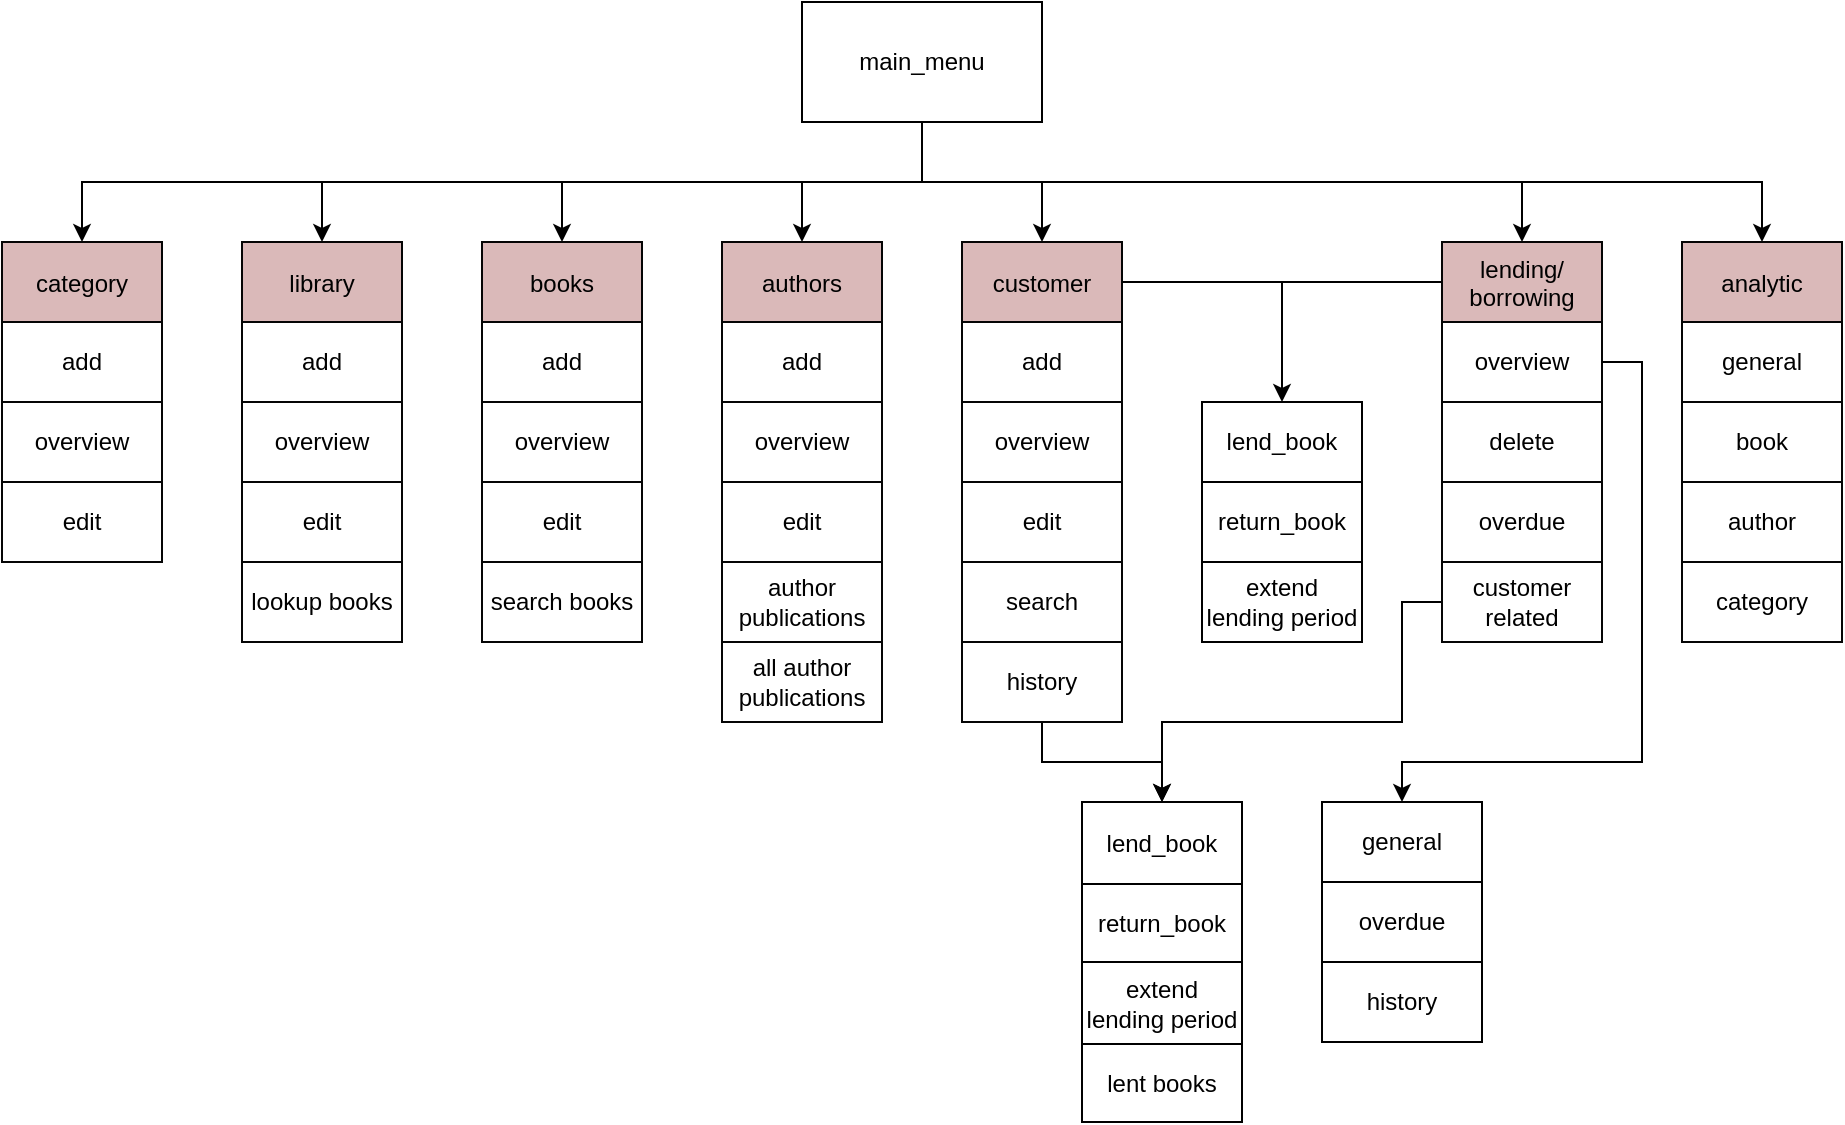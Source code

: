 <mxfile version="27.0.9">
  <diagram name="Page-1" id="Ns37XlRhVMbLqKs8S0qu">
    <mxGraphModel dx="1042" dy="634" grid="1" gridSize="10" guides="1" tooltips="1" connect="1" arrows="1" fold="1" page="1" pageScale="1" pageWidth="920" pageHeight="680" math="0" shadow="0">
      <root>
        <mxCell id="0" />
        <mxCell id="1" parent="0" />
        <mxCell id="gIh6hQ25Vhxz-T2cYTCS-1" value="" style="rounded=0;whiteSpace=wrap;html=1;strokeColor=none;fillColor=none;movable=1;resizable=1;rotatable=1;deletable=1;editable=1;locked=0;connectable=1;" vertex="1" parent="1">
          <mxGeometry x="720" y="280" width="80" height="40" as="geometry" />
        </mxCell>
        <mxCell id="gIh6hQ25Vhxz-T2cYTCS-2" style="edgeStyle=orthogonalEdgeStyle;rounded=0;orthogonalLoop=1;jettySize=auto;html=1;exitX=0.5;exitY=1;exitDx=0;exitDy=0;entryX=0.5;entryY=0;entryDx=0;entryDy=0;" edge="1" parent="1" source="gIh6hQ25Vhxz-T2cYTCS-9" target="gIh6hQ25Vhxz-T2cYTCS-10">
          <mxGeometry relative="1" as="geometry" />
        </mxCell>
        <mxCell id="gIh6hQ25Vhxz-T2cYTCS-3" style="edgeStyle=orthogonalEdgeStyle;rounded=0;orthogonalLoop=1;jettySize=auto;html=1;exitX=0.5;exitY=1;exitDx=0;exitDy=0;entryX=0.5;entryY=0;entryDx=0;entryDy=0;" edge="1" parent="1" source="gIh6hQ25Vhxz-T2cYTCS-9" target="gIh6hQ25Vhxz-T2cYTCS-37">
          <mxGeometry relative="1" as="geometry" />
        </mxCell>
        <mxCell id="gIh6hQ25Vhxz-T2cYTCS-4" style="edgeStyle=orthogonalEdgeStyle;rounded=0;orthogonalLoop=1;jettySize=auto;html=1;exitX=0.5;exitY=1;exitDx=0;exitDy=0;entryX=0.5;entryY=0;entryDx=0;entryDy=0;" edge="1" parent="1" source="gIh6hQ25Vhxz-T2cYTCS-9" target="gIh6hQ25Vhxz-T2cYTCS-17">
          <mxGeometry relative="1" as="geometry" />
        </mxCell>
        <mxCell id="gIh6hQ25Vhxz-T2cYTCS-5" style="edgeStyle=orthogonalEdgeStyle;rounded=0;orthogonalLoop=1;jettySize=auto;html=1;exitX=0.5;exitY=1;exitDx=0;exitDy=0;entryX=0.5;entryY=0;entryDx=0;entryDy=0;" edge="1" parent="1" source="gIh6hQ25Vhxz-T2cYTCS-9" target="gIh6hQ25Vhxz-T2cYTCS-26">
          <mxGeometry relative="1" as="geometry" />
        </mxCell>
        <mxCell id="gIh6hQ25Vhxz-T2cYTCS-6" style="edgeStyle=orthogonalEdgeStyle;rounded=0;orthogonalLoop=1;jettySize=auto;html=1;exitX=0.5;exitY=1;exitDx=0;exitDy=0;entryX=0.5;entryY=0;entryDx=0;entryDy=0;" edge="1" parent="1" source="gIh6hQ25Vhxz-T2cYTCS-9" target="gIh6hQ25Vhxz-T2cYTCS-47">
          <mxGeometry relative="1" as="geometry">
            <Array as="points">
              <mxPoint x="460" y="90" />
              <mxPoint x="520" y="90" />
            </Array>
          </mxGeometry>
        </mxCell>
        <mxCell id="gIh6hQ25Vhxz-T2cYTCS-7" style="edgeStyle=orthogonalEdgeStyle;rounded=0;orthogonalLoop=1;jettySize=auto;html=1;exitX=0.5;exitY=1;exitDx=0;exitDy=0;entryX=0.5;entryY=0;entryDx=0;entryDy=0;" edge="1" parent="1" source="gIh6hQ25Vhxz-T2cYTCS-9" target="gIh6hQ25Vhxz-T2cYTCS-59">
          <mxGeometry relative="1" as="geometry" />
        </mxCell>
        <mxCell id="gIh6hQ25Vhxz-T2cYTCS-8" style="edgeStyle=orthogonalEdgeStyle;rounded=0;orthogonalLoop=1;jettySize=auto;html=1;exitX=0.5;exitY=1;exitDx=0;exitDy=0;entryX=0.5;entryY=0;entryDx=0;entryDy=0;" edge="1" parent="1" source="gIh6hQ25Vhxz-T2cYTCS-9" target="gIh6hQ25Vhxz-T2cYTCS-68">
          <mxGeometry relative="1" as="geometry" />
        </mxCell>
        <mxCell id="gIh6hQ25Vhxz-T2cYTCS-9" value="main_menu" style="rounded=0;whiteSpace=wrap;html=1;" vertex="1" parent="1">
          <mxGeometry x="400" width="120" height="60" as="geometry" />
        </mxCell>
        <mxCell id="gIh6hQ25Vhxz-T2cYTCS-10" value="category" style="shape=table;startSize=40;container=1;collapsible=0;childLayout=tableLayout;fontSize=12;fillColor=light-dark(#dab9b9, #ededed);strokeColor=light-dark(#050505, #d7817e);swimlaneFillColor=none;" vertex="1" parent="1">
          <mxGeometry y="120" width="80" height="160" as="geometry" />
        </mxCell>
        <mxCell id="gIh6hQ25Vhxz-T2cYTCS-11" value="" style="shape=tableRow;horizontal=0;startSize=0;swimlaneHead=0;swimlaneBody=0;strokeColor=inherit;top=0;left=0;bottom=0;right=0;collapsible=0;dropTarget=0;fillColor=none;points=[[0,0.5],[1,0.5]];portConstraint=eastwest;fontSize=12;" vertex="1" parent="gIh6hQ25Vhxz-T2cYTCS-10">
          <mxGeometry y="40" width="80" height="40" as="geometry" />
        </mxCell>
        <mxCell id="gIh6hQ25Vhxz-T2cYTCS-12" value="add" style="shape=partialRectangle;html=1;whiteSpace=wrap;connectable=0;strokeColor=inherit;overflow=hidden;fillColor=none;top=0;left=0;bottom=0;right=0;pointerEvents=1;fontSize=12;" vertex="1" parent="gIh6hQ25Vhxz-T2cYTCS-11">
          <mxGeometry width="80" height="40" as="geometry">
            <mxRectangle width="80" height="40" as="alternateBounds" />
          </mxGeometry>
        </mxCell>
        <mxCell id="gIh6hQ25Vhxz-T2cYTCS-13" value="" style="shape=tableRow;horizontal=0;startSize=0;swimlaneHead=0;swimlaneBody=0;strokeColor=inherit;top=0;left=0;bottom=0;right=0;collapsible=0;dropTarget=0;fillColor=none;points=[[0,0.5],[1,0.5]];portConstraint=eastwest;fontSize=12;" vertex="1" parent="gIh6hQ25Vhxz-T2cYTCS-10">
          <mxGeometry y="80" width="80" height="40" as="geometry" />
        </mxCell>
        <mxCell id="gIh6hQ25Vhxz-T2cYTCS-14" value="overview" style="shape=partialRectangle;html=1;whiteSpace=wrap;connectable=0;strokeColor=inherit;overflow=hidden;fillColor=none;top=0;left=0;bottom=0;right=0;pointerEvents=1;fontSize=12;" vertex="1" parent="gIh6hQ25Vhxz-T2cYTCS-13">
          <mxGeometry width="80" height="40" as="geometry">
            <mxRectangle width="80" height="40" as="alternateBounds" />
          </mxGeometry>
        </mxCell>
        <mxCell id="gIh6hQ25Vhxz-T2cYTCS-15" value="" style="shape=tableRow;horizontal=0;startSize=0;swimlaneHead=0;swimlaneBody=0;strokeColor=inherit;top=0;left=0;bottom=0;right=0;collapsible=0;dropTarget=0;fillColor=none;points=[[0,0.5],[1,0.5]];portConstraint=eastwest;fontSize=12;" vertex="1" parent="gIh6hQ25Vhxz-T2cYTCS-10">
          <mxGeometry y="120" width="80" height="40" as="geometry" />
        </mxCell>
        <mxCell id="gIh6hQ25Vhxz-T2cYTCS-16" value="edit" style="shape=partialRectangle;html=1;whiteSpace=wrap;connectable=0;strokeColor=inherit;overflow=hidden;fillColor=none;top=0;left=0;bottom=0;right=0;pointerEvents=1;fontSize=12;" vertex="1" parent="gIh6hQ25Vhxz-T2cYTCS-15">
          <mxGeometry width="80" height="40" as="geometry">
            <mxRectangle width="80" height="40" as="alternateBounds" />
          </mxGeometry>
        </mxCell>
        <mxCell id="gIh6hQ25Vhxz-T2cYTCS-17" value="books" style="shape=table;startSize=40;container=1;collapsible=0;childLayout=tableLayout;fontSize=12;fillColor=light-dark(#dab9b9, #ededed);strokeColor=light-dark(#050505, #d7817e);swimlaneFillColor=none;" vertex="1" parent="1">
          <mxGeometry x="240" y="120" width="80" height="200" as="geometry" />
        </mxCell>
        <mxCell id="gIh6hQ25Vhxz-T2cYTCS-18" value="" style="shape=tableRow;horizontal=0;startSize=0;swimlaneHead=0;swimlaneBody=0;strokeColor=inherit;top=0;left=0;bottom=0;right=0;collapsible=0;dropTarget=0;fillColor=none;points=[[0,0.5],[1,0.5]];portConstraint=eastwest;fontSize=12;" vertex="1" parent="gIh6hQ25Vhxz-T2cYTCS-17">
          <mxGeometry y="40" width="80" height="40" as="geometry" />
        </mxCell>
        <mxCell id="gIh6hQ25Vhxz-T2cYTCS-19" value="add" style="shape=partialRectangle;html=1;whiteSpace=wrap;connectable=0;strokeColor=inherit;overflow=hidden;fillColor=none;top=0;left=0;bottom=0;right=0;pointerEvents=1;fontSize=12;" vertex="1" parent="gIh6hQ25Vhxz-T2cYTCS-18">
          <mxGeometry width="80" height="40" as="geometry">
            <mxRectangle width="80" height="40" as="alternateBounds" />
          </mxGeometry>
        </mxCell>
        <mxCell id="gIh6hQ25Vhxz-T2cYTCS-20" value="" style="shape=tableRow;horizontal=0;startSize=0;swimlaneHead=0;swimlaneBody=0;strokeColor=inherit;top=0;left=0;bottom=0;right=0;collapsible=0;dropTarget=0;fillColor=none;points=[[0,0.5],[1,0.5]];portConstraint=eastwest;fontSize=12;" vertex="1" parent="gIh6hQ25Vhxz-T2cYTCS-17">
          <mxGeometry y="80" width="80" height="40" as="geometry" />
        </mxCell>
        <mxCell id="gIh6hQ25Vhxz-T2cYTCS-21" value="overview" style="shape=partialRectangle;html=1;whiteSpace=wrap;connectable=0;strokeColor=inherit;overflow=hidden;fillColor=none;top=0;left=0;bottom=0;right=0;pointerEvents=1;fontSize=12;" vertex="1" parent="gIh6hQ25Vhxz-T2cYTCS-20">
          <mxGeometry width="80" height="40" as="geometry">
            <mxRectangle width="80" height="40" as="alternateBounds" />
          </mxGeometry>
        </mxCell>
        <mxCell id="gIh6hQ25Vhxz-T2cYTCS-22" value="" style="shape=tableRow;horizontal=0;startSize=0;swimlaneHead=0;swimlaneBody=0;strokeColor=inherit;top=0;left=0;bottom=0;right=0;collapsible=0;dropTarget=0;fillColor=none;points=[[0,0.5],[1,0.5]];portConstraint=eastwest;fontSize=12;" vertex="1" parent="gIh6hQ25Vhxz-T2cYTCS-17">
          <mxGeometry y="120" width="80" height="40" as="geometry" />
        </mxCell>
        <mxCell id="gIh6hQ25Vhxz-T2cYTCS-23" value="edit" style="shape=partialRectangle;html=1;whiteSpace=wrap;connectable=0;strokeColor=inherit;overflow=hidden;fillColor=none;top=0;left=0;bottom=0;right=0;pointerEvents=1;fontSize=12;" vertex="1" parent="gIh6hQ25Vhxz-T2cYTCS-22">
          <mxGeometry width="80" height="40" as="geometry">
            <mxRectangle width="80" height="40" as="alternateBounds" />
          </mxGeometry>
        </mxCell>
        <mxCell id="gIh6hQ25Vhxz-T2cYTCS-24" style="shape=tableRow;horizontal=0;startSize=0;swimlaneHead=0;swimlaneBody=0;strokeColor=inherit;top=0;left=0;bottom=0;right=0;collapsible=0;dropTarget=0;fillColor=none;points=[[0,0.5],[1,0.5]];portConstraint=eastwest;fontSize=12;" vertex="1" parent="gIh6hQ25Vhxz-T2cYTCS-17">
          <mxGeometry y="160" width="80" height="40" as="geometry" />
        </mxCell>
        <mxCell id="gIh6hQ25Vhxz-T2cYTCS-25" value="search books" style="shape=partialRectangle;html=1;whiteSpace=wrap;connectable=0;strokeColor=inherit;overflow=hidden;fillColor=none;top=0;left=0;bottom=0;right=0;pointerEvents=1;fontSize=12;" vertex="1" parent="gIh6hQ25Vhxz-T2cYTCS-24">
          <mxGeometry width="80" height="40" as="geometry">
            <mxRectangle width="80" height="40" as="alternateBounds" />
          </mxGeometry>
        </mxCell>
        <mxCell id="gIh6hQ25Vhxz-T2cYTCS-26" value="authors" style="shape=table;startSize=40;container=1;collapsible=0;childLayout=tableLayout;fontSize=12;fillColor=light-dark(#dab9b9, #ededed);strokeColor=light-dark(#050505, #d7817e);swimlaneFillColor=none;" vertex="1" parent="1">
          <mxGeometry x="360" y="120" width="80" height="240" as="geometry" />
        </mxCell>
        <mxCell id="gIh6hQ25Vhxz-T2cYTCS-27" value="" style="shape=tableRow;horizontal=0;startSize=0;swimlaneHead=0;swimlaneBody=0;strokeColor=inherit;top=0;left=0;bottom=0;right=0;collapsible=0;dropTarget=0;fillColor=none;points=[[0,0.5],[1,0.5]];portConstraint=eastwest;fontSize=12;" vertex="1" parent="gIh6hQ25Vhxz-T2cYTCS-26">
          <mxGeometry y="40" width="80" height="40" as="geometry" />
        </mxCell>
        <mxCell id="gIh6hQ25Vhxz-T2cYTCS-28" value="add" style="shape=partialRectangle;html=1;whiteSpace=wrap;connectable=0;strokeColor=inherit;overflow=hidden;fillColor=none;top=0;left=0;bottom=0;right=0;pointerEvents=1;fontSize=12;" vertex="1" parent="gIh6hQ25Vhxz-T2cYTCS-27">
          <mxGeometry width="80" height="40" as="geometry">
            <mxRectangle width="80" height="40" as="alternateBounds" />
          </mxGeometry>
        </mxCell>
        <mxCell id="gIh6hQ25Vhxz-T2cYTCS-29" value="" style="shape=tableRow;horizontal=0;startSize=0;swimlaneHead=0;swimlaneBody=0;strokeColor=inherit;top=0;left=0;bottom=0;right=0;collapsible=0;dropTarget=0;fillColor=none;points=[[0,0.5],[1,0.5]];portConstraint=eastwest;fontSize=12;" vertex="1" parent="gIh6hQ25Vhxz-T2cYTCS-26">
          <mxGeometry y="80" width="80" height="40" as="geometry" />
        </mxCell>
        <mxCell id="gIh6hQ25Vhxz-T2cYTCS-30" value="overview" style="shape=partialRectangle;html=1;whiteSpace=wrap;connectable=0;strokeColor=inherit;overflow=hidden;fillColor=none;top=0;left=0;bottom=0;right=0;pointerEvents=1;fontSize=12;" vertex="1" parent="gIh6hQ25Vhxz-T2cYTCS-29">
          <mxGeometry width="80" height="40" as="geometry">
            <mxRectangle width="80" height="40" as="alternateBounds" />
          </mxGeometry>
        </mxCell>
        <mxCell id="gIh6hQ25Vhxz-T2cYTCS-31" value="" style="shape=tableRow;horizontal=0;startSize=0;swimlaneHead=0;swimlaneBody=0;strokeColor=inherit;top=0;left=0;bottom=0;right=0;collapsible=0;dropTarget=0;fillColor=none;points=[[0,0.5],[1,0.5]];portConstraint=eastwest;fontSize=12;" vertex="1" parent="gIh6hQ25Vhxz-T2cYTCS-26">
          <mxGeometry y="120" width="80" height="40" as="geometry" />
        </mxCell>
        <mxCell id="gIh6hQ25Vhxz-T2cYTCS-32" value="edit" style="shape=partialRectangle;html=1;whiteSpace=wrap;connectable=0;strokeColor=inherit;overflow=hidden;fillColor=none;top=0;left=0;bottom=0;right=0;pointerEvents=1;fontSize=12;" vertex="1" parent="gIh6hQ25Vhxz-T2cYTCS-31">
          <mxGeometry width="80" height="40" as="geometry">
            <mxRectangle width="80" height="40" as="alternateBounds" />
          </mxGeometry>
        </mxCell>
        <mxCell id="gIh6hQ25Vhxz-T2cYTCS-33" style="shape=tableRow;horizontal=0;startSize=0;swimlaneHead=0;swimlaneBody=0;strokeColor=inherit;top=0;left=0;bottom=0;right=0;collapsible=0;dropTarget=0;fillColor=none;points=[[0,0.5],[1,0.5]];portConstraint=eastwest;fontSize=12;" vertex="1" parent="gIh6hQ25Vhxz-T2cYTCS-26">
          <mxGeometry y="160" width="80" height="40" as="geometry" />
        </mxCell>
        <mxCell id="gIh6hQ25Vhxz-T2cYTCS-34" value="author publications" style="shape=partialRectangle;html=1;whiteSpace=wrap;connectable=0;strokeColor=inherit;overflow=hidden;fillColor=none;top=0;left=0;bottom=0;right=0;pointerEvents=1;fontSize=12;" vertex="1" parent="gIh6hQ25Vhxz-T2cYTCS-33">
          <mxGeometry width="80" height="40" as="geometry">
            <mxRectangle width="80" height="40" as="alternateBounds" />
          </mxGeometry>
        </mxCell>
        <mxCell id="gIh6hQ25Vhxz-T2cYTCS-35" style="shape=tableRow;horizontal=0;startSize=0;swimlaneHead=0;swimlaneBody=0;strokeColor=inherit;top=0;left=0;bottom=0;right=0;collapsible=0;dropTarget=0;fillColor=none;points=[[0,0.5],[1,0.5]];portConstraint=eastwest;fontSize=12;" vertex="1" parent="gIh6hQ25Vhxz-T2cYTCS-26">
          <mxGeometry y="200" width="80" height="40" as="geometry" />
        </mxCell>
        <mxCell id="gIh6hQ25Vhxz-T2cYTCS-36" value="all author publications" style="shape=partialRectangle;html=1;whiteSpace=wrap;connectable=0;strokeColor=inherit;overflow=hidden;fillColor=none;top=0;left=0;bottom=0;right=0;pointerEvents=1;fontSize=12;" vertex="1" parent="gIh6hQ25Vhxz-T2cYTCS-35">
          <mxGeometry width="80" height="40" as="geometry">
            <mxRectangle width="80" height="40" as="alternateBounds" />
          </mxGeometry>
        </mxCell>
        <mxCell id="gIh6hQ25Vhxz-T2cYTCS-37" value="library" style="shape=table;startSize=40;container=1;collapsible=0;childLayout=tableLayout;fontSize=12;fillColor=light-dark(#dab9b9, #ededed);strokeColor=light-dark(#050505, #d7817e);swimlaneFillColor=none;" vertex="1" parent="1">
          <mxGeometry x="120" y="120" width="80" height="200" as="geometry" />
        </mxCell>
        <mxCell id="gIh6hQ25Vhxz-T2cYTCS-38" value="" style="shape=tableRow;horizontal=0;startSize=0;swimlaneHead=0;swimlaneBody=0;strokeColor=inherit;top=0;left=0;bottom=0;right=0;collapsible=0;dropTarget=0;fillColor=none;points=[[0,0.5],[1,0.5]];portConstraint=eastwest;fontSize=12;" vertex="1" parent="gIh6hQ25Vhxz-T2cYTCS-37">
          <mxGeometry y="40" width="80" height="40" as="geometry" />
        </mxCell>
        <mxCell id="gIh6hQ25Vhxz-T2cYTCS-39" value="add" style="shape=partialRectangle;html=1;whiteSpace=wrap;connectable=0;strokeColor=inherit;overflow=hidden;fillColor=none;top=0;left=0;bottom=0;right=0;pointerEvents=1;fontSize=12;" vertex="1" parent="gIh6hQ25Vhxz-T2cYTCS-38">
          <mxGeometry width="80" height="40" as="geometry">
            <mxRectangle width="80" height="40" as="alternateBounds" />
          </mxGeometry>
        </mxCell>
        <mxCell id="gIh6hQ25Vhxz-T2cYTCS-40" value="" style="shape=tableRow;horizontal=0;startSize=0;swimlaneHead=0;swimlaneBody=0;strokeColor=inherit;top=0;left=0;bottom=0;right=0;collapsible=0;dropTarget=0;fillColor=none;points=[[0,0.5],[1,0.5]];portConstraint=eastwest;fontSize=12;" vertex="1" parent="gIh6hQ25Vhxz-T2cYTCS-37">
          <mxGeometry y="80" width="80" height="40" as="geometry" />
        </mxCell>
        <mxCell id="gIh6hQ25Vhxz-T2cYTCS-41" value="overview" style="shape=partialRectangle;html=1;whiteSpace=wrap;connectable=0;strokeColor=inherit;overflow=hidden;fillColor=none;top=0;left=0;bottom=0;right=0;pointerEvents=1;fontSize=12;" vertex="1" parent="gIh6hQ25Vhxz-T2cYTCS-40">
          <mxGeometry width="80" height="40" as="geometry">
            <mxRectangle width="80" height="40" as="alternateBounds" />
          </mxGeometry>
        </mxCell>
        <mxCell id="gIh6hQ25Vhxz-T2cYTCS-42" value="" style="shape=tableRow;horizontal=0;startSize=0;swimlaneHead=0;swimlaneBody=0;strokeColor=inherit;top=0;left=0;bottom=0;right=0;collapsible=0;dropTarget=0;fillColor=none;points=[[0,0.5],[1,0.5]];portConstraint=eastwest;fontSize=12;" vertex="1" parent="gIh6hQ25Vhxz-T2cYTCS-37">
          <mxGeometry y="120" width="80" height="40" as="geometry" />
        </mxCell>
        <mxCell id="gIh6hQ25Vhxz-T2cYTCS-43" value="edit" style="shape=partialRectangle;html=1;whiteSpace=wrap;connectable=0;strokeColor=inherit;overflow=hidden;fillColor=none;top=0;left=0;bottom=0;right=0;pointerEvents=1;fontSize=12;" vertex="1" parent="gIh6hQ25Vhxz-T2cYTCS-42">
          <mxGeometry width="80" height="40" as="geometry">
            <mxRectangle width="80" height="40" as="alternateBounds" />
          </mxGeometry>
        </mxCell>
        <mxCell id="gIh6hQ25Vhxz-T2cYTCS-44" style="shape=tableRow;horizontal=0;startSize=0;swimlaneHead=0;swimlaneBody=0;strokeColor=inherit;top=0;left=0;bottom=0;right=0;collapsible=0;dropTarget=0;fillColor=none;points=[[0,0.5],[1,0.5]];portConstraint=eastwest;fontSize=12;" vertex="1" parent="gIh6hQ25Vhxz-T2cYTCS-37">
          <mxGeometry y="160" width="80" height="40" as="geometry" />
        </mxCell>
        <mxCell id="gIh6hQ25Vhxz-T2cYTCS-45" value="lookup books" style="shape=partialRectangle;html=1;whiteSpace=wrap;connectable=0;strokeColor=inherit;overflow=hidden;fillColor=none;top=0;left=0;bottom=0;right=0;pointerEvents=1;fontSize=12;" vertex="1" parent="gIh6hQ25Vhxz-T2cYTCS-44">
          <mxGeometry width="80" height="40" as="geometry">
            <mxRectangle width="80" height="40" as="alternateBounds" />
          </mxGeometry>
        </mxCell>
        <mxCell id="gIh6hQ25Vhxz-T2cYTCS-46" style="edgeStyle=orthogonalEdgeStyle;rounded=0;orthogonalLoop=1;jettySize=auto;html=1;exitX=0.5;exitY=1;exitDx=0;exitDy=0;entryX=0.5;entryY=0;entryDx=0;entryDy=0;" edge="1" parent="1" source="gIh6hQ25Vhxz-T2cYTCS-47" target="gIh6hQ25Vhxz-T2cYTCS-84">
          <mxGeometry relative="1" as="geometry">
            <mxPoint x="480" y="400" as="targetPoint" />
          </mxGeometry>
        </mxCell>
        <mxCell id="gIh6hQ25Vhxz-T2cYTCS-47" value="customer" style="shape=table;startSize=40;container=1;collapsible=0;childLayout=tableLayout;fontSize=12;fillColor=light-dark(#dab9b9, #ededed);strokeColor=light-dark(#050505, #d7817e);swimlaneFillColor=none;" vertex="1" parent="1">
          <mxGeometry x="480" y="120" width="80" height="240" as="geometry" />
        </mxCell>
        <mxCell id="gIh6hQ25Vhxz-T2cYTCS-48" value="" style="shape=tableRow;horizontal=0;startSize=0;swimlaneHead=0;swimlaneBody=0;strokeColor=inherit;top=0;left=0;bottom=0;right=0;collapsible=0;dropTarget=0;fillColor=none;points=[[0,0.5],[1,0.5]];portConstraint=eastwest;fontSize=12;" vertex="1" parent="gIh6hQ25Vhxz-T2cYTCS-47">
          <mxGeometry y="40" width="80" height="40" as="geometry" />
        </mxCell>
        <mxCell id="gIh6hQ25Vhxz-T2cYTCS-49" value="add" style="shape=partialRectangle;html=1;whiteSpace=wrap;connectable=0;strokeColor=inherit;overflow=hidden;fillColor=none;top=0;left=0;bottom=0;right=0;pointerEvents=1;fontSize=12;" vertex="1" parent="gIh6hQ25Vhxz-T2cYTCS-48">
          <mxGeometry width="80" height="40" as="geometry">
            <mxRectangle width="80" height="40" as="alternateBounds" />
          </mxGeometry>
        </mxCell>
        <mxCell id="gIh6hQ25Vhxz-T2cYTCS-50" value="" style="shape=tableRow;horizontal=0;startSize=0;swimlaneHead=0;swimlaneBody=0;strokeColor=inherit;top=0;left=0;bottom=0;right=0;collapsible=0;dropTarget=0;fillColor=none;points=[[0,0.5],[1,0.5]];portConstraint=eastwest;fontSize=12;" vertex="1" parent="gIh6hQ25Vhxz-T2cYTCS-47">
          <mxGeometry y="80" width="80" height="40" as="geometry" />
        </mxCell>
        <mxCell id="gIh6hQ25Vhxz-T2cYTCS-51" value="overview" style="shape=partialRectangle;html=1;whiteSpace=wrap;connectable=0;strokeColor=inherit;overflow=hidden;fillColor=none;top=0;left=0;bottom=0;right=0;pointerEvents=1;fontSize=12;" vertex="1" parent="gIh6hQ25Vhxz-T2cYTCS-50">
          <mxGeometry width="80" height="40" as="geometry">
            <mxRectangle width="80" height="40" as="alternateBounds" />
          </mxGeometry>
        </mxCell>
        <mxCell id="gIh6hQ25Vhxz-T2cYTCS-52" value="" style="shape=tableRow;horizontal=0;startSize=0;swimlaneHead=0;swimlaneBody=0;strokeColor=inherit;top=0;left=0;bottom=0;right=0;collapsible=0;dropTarget=0;fillColor=none;points=[[0,0.5],[1,0.5]];portConstraint=eastwest;fontSize=12;" vertex="1" parent="gIh6hQ25Vhxz-T2cYTCS-47">
          <mxGeometry y="120" width="80" height="40" as="geometry" />
        </mxCell>
        <mxCell id="gIh6hQ25Vhxz-T2cYTCS-53" value="edit" style="shape=partialRectangle;html=1;whiteSpace=wrap;connectable=0;strokeColor=inherit;overflow=hidden;fillColor=none;top=0;left=0;bottom=0;right=0;pointerEvents=1;fontSize=12;" vertex="1" parent="gIh6hQ25Vhxz-T2cYTCS-52">
          <mxGeometry width="80" height="40" as="geometry">
            <mxRectangle width="80" height="40" as="alternateBounds" />
          </mxGeometry>
        </mxCell>
        <mxCell id="gIh6hQ25Vhxz-T2cYTCS-54" style="shape=tableRow;horizontal=0;startSize=0;swimlaneHead=0;swimlaneBody=0;strokeColor=inherit;top=0;left=0;bottom=0;right=0;collapsible=0;dropTarget=0;fillColor=none;points=[[0,0.5],[1,0.5]];portConstraint=eastwest;fontSize=12;" vertex="1" parent="gIh6hQ25Vhxz-T2cYTCS-47">
          <mxGeometry y="160" width="80" height="40" as="geometry" />
        </mxCell>
        <mxCell id="gIh6hQ25Vhxz-T2cYTCS-55" value="search" style="shape=partialRectangle;html=1;whiteSpace=wrap;connectable=0;strokeColor=inherit;overflow=hidden;fillColor=none;top=0;left=0;bottom=0;right=0;pointerEvents=1;fontSize=12;" vertex="1" parent="gIh6hQ25Vhxz-T2cYTCS-54">
          <mxGeometry width="80" height="40" as="geometry">
            <mxRectangle width="80" height="40" as="alternateBounds" />
          </mxGeometry>
        </mxCell>
        <mxCell id="gIh6hQ25Vhxz-T2cYTCS-56" style="shape=tableRow;horizontal=0;startSize=0;swimlaneHead=0;swimlaneBody=0;strokeColor=inherit;top=0;left=0;bottom=0;right=0;collapsible=0;dropTarget=0;fillColor=none;points=[[0,0.5],[1,0.5]];portConstraint=eastwest;fontSize=12;" vertex="1" parent="gIh6hQ25Vhxz-T2cYTCS-47">
          <mxGeometry y="200" width="80" height="40" as="geometry" />
        </mxCell>
        <mxCell id="gIh6hQ25Vhxz-T2cYTCS-57" value="history" style="shape=partialRectangle;html=1;whiteSpace=wrap;connectable=0;strokeColor=inherit;overflow=hidden;fillColor=none;top=0;left=0;bottom=0;right=0;pointerEvents=1;fontSize=12;" vertex="1" parent="gIh6hQ25Vhxz-T2cYTCS-56">
          <mxGeometry width="80" height="40" as="geometry">
            <mxRectangle width="80" height="40" as="alternateBounds" />
          </mxGeometry>
        </mxCell>
        <mxCell id="gIh6hQ25Vhxz-T2cYTCS-58" style="edgeStyle=orthogonalEdgeStyle;rounded=0;orthogonalLoop=1;jettySize=auto;html=1;entryX=0.5;entryY=0;entryDx=0;entryDy=0;exitX=0;exitY=0.5;exitDx=0;exitDy=0;" edge="1" parent="1" source="gIh6hQ25Vhxz-T2cYTCS-1" target="gIh6hQ25Vhxz-T2cYTCS-84">
          <mxGeometry relative="1" as="geometry">
            <mxPoint x="670" y="380" as="targetPoint" />
            <mxPoint x="730" y="390" as="sourcePoint" />
            <Array as="points">
              <mxPoint x="700" y="300" />
              <mxPoint x="700" y="360" />
              <mxPoint x="580" y="360" />
            </Array>
          </mxGeometry>
        </mxCell>
        <mxCell id="gIh6hQ25Vhxz-T2cYTCS-59" value="lending/&#xa;borrowing" style="shape=table;startSize=40;container=1;collapsible=0;childLayout=tableLayout;fontSize=12;fillColor=light-dark(#dab9b9, #ededed);strokeColor=light-dark(#050505, #d7817e);swimlaneFillColor=none;movable=1;resizable=1;rotatable=1;deletable=1;editable=1;locked=0;connectable=1;" vertex="1" parent="1">
          <mxGeometry x="720" y="120" width="80" height="200" as="geometry" />
        </mxCell>
        <mxCell id="gIh6hQ25Vhxz-T2cYTCS-60" value="" style="shape=tableRow;horizontal=0;startSize=0;swimlaneHead=0;swimlaneBody=0;strokeColor=inherit;top=0;left=0;bottom=0;right=0;collapsible=0;dropTarget=0;fillColor=none;points=[[0,0.5],[1,0.5]];portConstraint=eastwest;fontSize=12;" vertex="1" parent="gIh6hQ25Vhxz-T2cYTCS-59">
          <mxGeometry y="40" width="80" height="40" as="geometry" />
        </mxCell>
        <mxCell id="gIh6hQ25Vhxz-T2cYTCS-61" value="overview" style="shape=partialRectangle;html=1;whiteSpace=wrap;connectable=0;strokeColor=inherit;overflow=hidden;fillColor=none;top=0;left=0;bottom=0;right=0;pointerEvents=1;fontSize=12;" vertex="1" parent="gIh6hQ25Vhxz-T2cYTCS-60">
          <mxGeometry width="80" height="40" as="geometry">
            <mxRectangle width="80" height="40" as="alternateBounds" />
          </mxGeometry>
        </mxCell>
        <mxCell id="gIh6hQ25Vhxz-T2cYTCS-62" value="" style="shape=tableRow;horizontal=0;startSize=0;swimlaneHead=0;swimlaneBody=0;strokeColor=inherit;top=0;left=0;bottom=0;right=0;collapsible=0;dropTarget=0;fillColor=none;points=[[0,0.5],[1,0.5]];portConstraint=eastwest;fontSize=12;" vertex="1" parent="gIh6hQ25Vhxz-T2cYTCS-59">
          <mxGeometry y="80" width="80" height="40" as="geometry" />
        </mxCell>
        <mxCell id="gIh6hQ25Vhxz-T2cYTCS-63" value="delete" style="shape=partialRectangle;html=1;whiteSpace=wrap;connectable=0;strokeColor=inherit;overflow=hidden;fillColor=none;top=0;left=0;bottom=0;right=0;pointerEvents=1;fontSize=12;" vertex="1" parent="gIh6hQ25Vhxz-T2cYTCS-62">
          <mxGeometry width="80" height="40" as="geometry">
            <mxRectangle width="80" height="40" as="alternateBounds" />
          </mxGeometry>
        </mxCell>
        <mxCell id="gIh6hQ25Vhxz-T2cYTCS-64" value="" style="shape=tableRow;horizontal=0;startSize=0;swimlaneHead=0;swimlaneBody=0;strokeColor=inherit;top=0;left=0;bottom=0;right=0;collapsible=0;dropTarget=0;fillColor=none;points=[[0,0.5],[1,0.5]];portConstraint=eastwest;fontSize=12;" vertex="1" parent="gIh6hQ25Vhxz-T2cYTCS-59">
          <mxGeometry y="120" width="80" height="40" as="geometry" />
        </mxCell>
        <mxCell id="gIh6hQ25Vhxz-T2cYTCS-65" value="overdue" style="shape=partialRectangle;html=1;whiteSpace=wrap;connectable=0;strokeColor=inherit;overflow=hidden;fillColor=none;top=0;left=0;bottom=0;right=0;pointerEvents=1;fontSize=12;" vertex="1" parent="gIh6hQ25Vhxz-T2cYTCS-64">
          <mxGeometry width="80" height="40" as="geometry">
            <mxRectangle width="80" height="40" as="alternateBounds" />
          </mxGeometry>
        </mxCell>
        <mxCell id="gIh6hQ25Vhxz-T2cYTCS-66" style="shape=tableRow;horizontal=0;startSize=0;swimlaneHead=0;swimlaneBody=0;strokeColor=inherit;top=0;left=0;bottom=0;right=0;collapsible=0;dropTarget=0;fillColor=none;points=[[0,0.5],[1,0.5]];portConstraint=eastwest;fontSize=12;" vertex="1" parent="gIh6hQ25Vhxz-T2cYTCS-59">
          <mxGeometry y="160" width="80" height="40" as="geometry" />
        </mxCell>
        <mxCell id="gIh6hQ25Vhxz-T2cYTCS-67" value="customer related" style="shape=partialRectangle;html=1;whiteSpace=wrap;connectable=0;strokeColor=inherit;overflow=hidden;fillColor=none;top=0;left=0;bottom=0;right=0;pointerEvents=1;fontSize=12;" vertex="1" parent="gIh6hQ25Vhxz-T2cYTCS-66">
          <mxGeometry width="80" height="40" as="geometry">
            <mxRectangle width="80" height="40" as="alternateBounds" />
          </mxGeometry>
        </mxCell>
        <mxCell id="gIh6hQ25Vhxz-T2cYTCS-68" value="analytic" style="shape=table;startSize=40;container=1;collapsible=0;childLayout=tableLayout;fontSize=12;fillColor=light-dark(#dab9b9, #ededed);strokeColor=light-dark(#050505, #d7817e);swimlaneFillColor=none;" vertex="1" parent="1">
          <mxGeometry x="840" y="120" width="80" height="200" as="geometry" />
        </mxCell>
        <mxCell id="gIh6hQ25Vhxz-T2cYTCS-69" value="" style="shape=tableRow;horizontal=0;startSize=0;swimlaneHead=0;swimlaneBody=0;strokeColor=inherit;top=0;left=0;bottom=0;right=0;collapsible=0;dropTarget=0;fillColor=none;points=[[0,0.5],[1,0.5]];portConstraint=eastwest;fontSize=12;" vertex="1" parent="gIh6hQ25Vhxz-T2cYTCS-68">
          <mxGeometry y="40" width="80" height="40" as="geometry" />
        </mxCell>
        <mxCell id="gIh6hQ25Vhxz-T2cYTCS-70" value="general" style="shape=partialRectangle;html=1;whiteSpace=wrap;connectable=0;strokeColor=inherit;overflow=hidden;fillColor=none;top=0;left=0;bottom=0;right=0;pointerEvents=1;fontSize=12;" vertex="1" parent="gIh6hQ25Vhxz-T2cYTCS-69">
          <mxGeometry width="80" height="40" as="geometry">
            <mxRectangle width="80" height="40" as="alternateBounds" />
          </mxGeometry>
        </mxCell>
        <mxCell id="gIh6hQ25Vhxz-T2cYTCS-71" value="" style="shape=tableRow;horizontal=0;startSize=0;swimlaneHead=0;swimlaneBody=0;strokeColor=inherit;top=0;left=0;bottom=0;right=0;collapsible=0;dropTarget=0;fillColor=none;points=[[0,0.5],[1,0.5]];portConstraint=eastwest;fontSize=12;" vertex="1" parent="gIh6hQ25Vhxz-T2cYTCS-68">
          <mxGeometry y="80" width="80" height="40" as="geometry" />
        </mxCell>
        <mxCell id="gIh6hQ25Vhxz-T2cYTCS-72" value="book" style="shape=partialRectangle;html=1;whiteSpace=wrap;connectable=0;strokeColor=inherit;overflow=hidden;fillColor=none;top=0;left=0;bottom=0;right=0;pointerEvents=1;fontSize=12;" vertex="1" parent="gIh6hQ25Vhxz-T2cYTCS-71">
          <mxGeometry width="80" height="40" as="geometry">
            <mxRectangle width="80" height="40" as="alternateBounds" />
          </mxGeometry>
        </mxCell>
        <mxCell id="gIh6hQ25Vhxz-T2cYTCS-73" value="" style="shape=tableRow;horizontal=0;startSize=0;swimlaneHead=0;swimlaneBody=0;strokeColor=inherit;top=0;left=0;bottom=0;right=0;collapsible=0;dropTarget=0;fillColor=none;points=[[0,0.5],[1,0.5]];portConstraint=eastwest;fontSize=12;" vertex="1" parent="gIh6hQ25Vhxz-T2cYTCS-68">
          <mxGeometry y="120" width="80" height="40" as="geometry" />
        </mxCell>
        <mxCell id="gIh6hQ25Vhxz-T2cYTCS-74" value="author" style="shape=partialRectangle;html=1;whiteSpace=wrap;connectable=0;strokeColor=inherit;overflow=hidden;fillColor=none;top=0;left=0;bottom=0;right=0;pointerEvents=1;fontSize=12;" vertex="1" parent="gIh6hQ25Vhxz-T2cYTCS-73">
          <mxGeometry width="80" height="40" as="geometry">
            <mxRectangle width="80" height="40" as="alternateBounds" />
          </mxGeometry>
        </mxCell>
        <mxCell id="gIh6hQ25Vhxz-T2cYTCS-75" style="shape=tableRow;horizontal=0;startSize=0;swimlaneHead=0;swimlaneBody=0;strokeColor=inherit;top=0;left=0;bottom=0;right=0;collapsible=0;dropTarget=0;fillColor=none;points=[[0,0.5],[1,0.5]];portConstraint=eastwest;fontSize=12;" vertex="1" parent="gIh6hQ25Vhxz-T2cYTCS-68">
          <mxGeometry y="160" width="80" height="40" as="geometry" />
        </mxCell>
        <mxCell id="gIh6hQ25Vhxz-T2cYTCS-76" value="category" style="shape=partialRectangle;html=1;whiteSpace=wrap;connectable=0;strokeColor=inherit;overflow=hidden;fillColor=none;top=0;left=0;bottom=0;right=0;pointerEvents=1;fontSize=12;" vertex="1" parent="gIh6hQ25Vhxz-T2cYTCS-75">
          <mxGeometry width="80" height="40" as="geometry">
            <mxRectangle width="80" height="40" as="alternateBounds" />
          </mxGeometry>
        </mxCell>
        <mxCell id="gIh6hQ25Vhxz-T2cYTCS-77" style="edgeStyle=orthogonalEdgeStyle;rounded=0;orthogonalLoop=1;jettySize=auto;html=1;endArrow=none;startFill=0;entryX=1;entryY=0.5;entryDx=0;entryDy=0;" edge="1" parent="1" source="gIh6hQ25Vhxz-T2cYTCS-83" target="gIh6hQ25Vhxz-T2cYTCS-79">
          <mxGeometry relative="1" as="geometry">
            <mxPoint x="580" y="190" as="targetPoint" />
            <mxPoint x="580.0" y="170" as="sourcePoint" />
            <Array as="points">
              <mxPoint x="570" y="140" />
            </Array>
          </mxGeometry>
        </mxCell>
        <mxCell id="gIh6hQ25Vhxz-T2cYTCS-78" value="" style="rounded=0;whiteSpace=wrap;html=1;strokeColor=none;fillColor=none;movable=1;resizable=1;rotatable=1;deletable=1;editable=1;locked=0;connectable=1;" vertex="1" parent="1">
          <mxGeometry x="720" y="120" width="80" height="40" as="geometry" />
        </mxCell>
        <mxCell id="gIh6hQ25Vhxz-T2cYTCS-79" value="" style="rounded=0;whiteSpace=wrap;html=1;strokeColor=none;fillColor=none;" vertex="1" parent="1">
          <mxGeometry x="480" y="120" width="80" height="40" as="geometry" />
        </mxCell>
        <mxCell id="gIh6hQ25Vhxz-T2cYTCS-80" style="edgeStyle=orthogonalEdgeStyle;rounded=0;orthogonalLoop=1;jettySize=auto;html=1;" edge="1" parent="1">
          <mxGeometry relative="1" as="geometry">
            <mxPoint x="720.03" y="260" as="sourcePoint" />
            <mxPoint x="720.03" y="260" as="targetPoint" />
          </mxGeometry>
        </mxCell>
        <mxCell id="gIh6hQ25Vhxz-T2cYTCS-81" value="" style="edgeStyle=orthogonalEdgeStyle;rounded=0;orthogonalLoop=1;jettySize=auto;html=1;endArrow=none;startFill=0;exitX=0;exitY=0.5;exitDx=0;exitDy=0;" edge="1" parent="1" source="gIh6hQ25Vhxz-T2cYTCS-78" target="gIh6hQ25Vhxz-T2cYTCS-83">
          <mxGeometry relative="1" as="geometry">
            <mxPoint x="560" y="140" as="targetPoint" />
            <mxPoint x="580" y="190" as="sourcePoint" />
            <Array as="points">
              <mxPoint x="580" y="140" />
            </Array>
          </mxGeometry>
        </mxCell>
        <mxCell id="gIh6hQ25Vhxz-T2cYTCS-82" style="edgeStyle=orthogonalEdgeStyle;rounded=0;orthogonalLoop=1;jettySize=auto;html=1;entryX=0.5;entryY=0;entryDx=0;entryDy=0;" edge="1" parent="1" source="gIh6hQ25Vhxz-T2cYTCS-83" target="gIh6hQ25Vhxz-T2cYTCS-100">
          <mxGeometry relative="1" as="geometry" />
        </mxCell>
        <mxCell id="gIh6hQ25Vhxz-T2cYTCS-83" value="" style="shape=waypoint;sketch=0;fillStyle=solid;size=6;pointerEvents=1;points=[];fillColor=none;resizable=0;rotatable=0;perimeter=centerPerimeter;snapToPoint=1;strokeWidth=0;strokeColor=none;" vertex="1" parent="1">
          <mxGeometry x="570" y="130" width="20" height="20" as="geometry" />
        </mxCell>
        <mxCell id="gIh6hQ25Vhxz-T2cYTCS-84" value="" style="shape=table;startSize=0;container=1;collapsible=0;childLayout=tableLayout;fontSize=12;" vertex="1" parent="1">
          <mxGeometry x="540" y="400" width="80" height="160" as="geometry" />
        </mxCell>
        <mxCell id="gIh6hQ25Vhxz-T2cYTCS-85" value="" style="shape=tableRow;horizontal=0;startSize=0;swimlaneHead=0;swimlaneBody=0;strokeColor=inherit;top=0;left=0;bottom=0;right=0;collapsible=0;dropTarget=0;fillColor=none;points=[[0,0.5],[1,0.5]];portConstraint=eastwest;fontSize=12;" vertex="1" parent="gIh6hQ25Vhxz-T2cYTCS-84">
          <mxGeometry width="80" height="41" as="geometry" />
        </mxCell>
        <mxCell id="gIh6hQ25Vhxz-T2cYTCS-86" value="lend_book" style="shape=partialRectangle;html=1;whiteSpace=wrap;connectable=0;strokeColor=inherit;overflow=hidden;fillColor=none;top=0;left=0;bottom=0;right=0;pointerEvents=1;fontSize=12;" vertex="1" parent="gIh6hQ25Vhxz-T2cYTCS-85">
          <mxGeometry width="80" height="41" as="geometry">
            <mxRectangle width="80" height="41" as="alternateBounds" />
          </mxGeometry>
        </mxCell>
        <mxCell id="gIh6hQ25Vhxz-T2cYTCS-87" value="" style="shape=tableRow;horizontal=0;startSize=0;swimlaneHead=0;swimlaneBody=0;strokeColor=inherit;top=0;left=0;bottom=0;right=0;collapsible=0;dropTarget=0;fillColor=none;points=[[0,0.5],[1,0.5]];portConstraint=eastwest;fontSize=12;" vertex="1" parent="gIh6hQ25Vhxz-T2cYTCS-84">
          <mxGeometry y="41" width="80" height="39" as="geometry" />
        </mxCell>
        <mxCell id="gIh6hQ25Vhxz-T2cYTCS-88" value="return_book" style="shape=partialRectangle;html=1;whiteSpace=wrap;connectable=0;strokeColor=inherit;overflow=hidden;fillColor=none;top=0;left=0;bottom=0;right=0;pointerEvents=1;fontSize=12;" vertex="1" parent="gIh6hQ25Vhxz-T2cYTCS-87">
          <mxGeometry width="80" height="39" as="geometry">
            <mxRectangle width="80" height="39" as="alternateBounds" />
          </mxGeometry>
        </mxCell>
        <mxCell id="gIh6hQ25Vhxz-T2cYTCS-89" value="" style="shape=tableRow;horizontal=0;startSize=0;swimlaneHead=0;swimlaneBody=0;strokeColor=inherit;top=0;left=0;bottom=0;right=0;collapsible=0;dropTarget=0;fillColor=none;points=[[0,0.5],[1,0.5]];portConstraint=eastwest;fontSize=12;" vertex="1" parent="gIh6hQ25Vhxz-T2cYTCS-84">
          <mxGeometry y="80" width="80" height="41" as="geometry" />
        </mxCell>
        <mxCell id="gIh6hQ25Vhxz-T2cYTCS-90" value="extend lending period" style="shape=partialRectangle;html=1;whiteSpace=wrap;connectable=0;strokeColor=inherit;overflow=hidden;fillColor=none;top=0;left=0;bottom=0;right=0;pointerEvents=1;fontSize=12;" vertex="1" parent="gIh6hQ25Vhxz-T2cYTCS-89">
          <mxGeometry width="80" height="41" as="geometry">
            <mxRectangle width="80" height="41" as="alternateBounds" />
          </mxGeometry>
        </mxCell>
        <mxCell id="gIh6hQ25Vhxz-T2cYTCS-91" style="shape=tableRow;horizontal=0;startSize=0;swimlaneHead=0;swimlaneBody=0;strokeColor=inherit;top=0;left=0;bottom=0;right=0;collapsible=0;dropTarget=0;fillColor=none;points=[[0,0.5],[1,0.5]];portConstraint=eastwest;fontSize=12;" vertex="1" parent="gIh6hQ25Vhxz-T2cYTCS-84">
          <mxGeometry y="121" width="80" height="39" as="geometry" />
        </mxCell>
        <mxCell id="gIh6hQ25Vhxz-T2cYTCS-92" value="lent books" style="shape=partialRectangle;html=1;whiteSpace=wrap;connectable=0;strokeColor=inherit;overflow=hidden;fillColor=none;top=0;left=0;bottom=0;right=0;pointerEvents=1;fontSize=12;" vertex="1" parent="gIh6hQ25Vhxz-T2cYTCS-91">
          <mxGeometry width="80" height="39" as="geometry">
            <mxRectangle width="80" height="39" as="alternateBounds" />
          </mxGeometry>
        </mxCell>
        <mxCell id="gIh6hQ25Vhxz-T2cYTCS-93" value="" style="shape=table;startSize=0;container=1;collapsible=0;childLayout=tableLayout;fontSize=12;" vertex="1" parent="1">
          <mxGeometry x="660" y="400" width="80" height="120" as="geometry" />
        </mxCell>
        <mxCell id="gIh6hQ25Vhxz-T2cYTCS-94" value="" style="shape=tableRow;horizontal=0;startSize=0;swimlaneHead=0;swimlaneBody=0;strokeColor=inherit;top=0;left=0;bottom=0;right=0;collapsible=0;dropTarget=0;fillColor=none;points=[[0,0.5],[1,0.5]];portConstraint=eastwest;fontSize=12;" vertex="1" parent="gIh6hQ25Vhxz-T2cYTCS-93">
          <mxGeometry width="80" height="40" as="geometry" />
        </mxCell>
        <mxCell id="gIh6hQ25Vhxz-T2cYTCS-95" value="general" style="shape=partialRectangle;html=1;whiteSpace=wrap;connectable=0;strokeColor=inherit;overflow=hidden;fillColor=none;top=0;left=0;bottom=0;right=0;pointerEvents=1;fontSize=12;" vertex="1" parent="gIh6hQ25Vhxz-T2cYTCS-94">
          <mxGeometry width="80" height="40" as="geometry">
            <mxRectangle width="80" height="40" as="alternateBounds" />
          </mxGeometry>
        </mxCell>
        <mxCell id="gIh6hQ25Vhxz-T2cYTCS-96" value="" style="shape=tableRow;horizontal=0;startSize=0;swimlaneHead=0;swimlaneBody=0;strokeColor=inherit;top=0;left=0;bottom=0;right=0;collapsible=0;dropTarget=0;fillColor=none;points=[[0,0.5],[1,0.5]];portConstraint=eastwest;fontSize=12;" vertex="1" parent="gIh6hQ25Vhxz-T2cYTCS-93">
          <mxGeometry y="40" width="80" height="40" as="geometry" />
        </mxCell>
        <mxCell id="gIh6hQ25Vhxz-T2cYTCS-97" value="overdue" style="shape=partialRectangle;html=1;whiteSpace=wrap;connectable=0;strokeColor=inherit;overflow=hidden;fillColor=none;top=0;left=0;bottom=0;right=0;pointerEvents=1;fontSize=12;" vertex="1" parent="gIh6hQ25Vhxz-T2cYTCS-96">
          <mxGeometry width="80" height="40" as="geometry">
            <mxRectangle width="80" height="40" as="alternateBounds" />
          </mxGeometry>
        </mxCell>
        <mxCell id="gIh6hQ25Vhxz-T2cYTCS-98" style="shape=tableRow;horizontal=0;startSize=0;swimlaneHead=0;swimlaneBody=0;strokeColor=inherit;top=0;left=0;bottom=0;right=0;collapsible=0;dropTarget=0;fillColor=none;points=[[0,0.5],[1,0.5]];portConstraint=eastwest;fontSize=12;" vertex="1" parent="gIh6hQ25Vhxz-T2cYTCS-93">
          <mxGeometry y="80" width="80" height="40" as="geometry" />
        </mxCell>
        <mxCell id="gIh6hQ25Vhxz-T2cYTCS-99" value="history" style="shape=partialRectangle;html=1;whiteSpace=wrap;connectable=0;strokeColor=inherit;overflow=hidden;fillColor=none;top=0;left=0;bottom=0;right=0;pointerEvents=1;fontSize=12;" vertex="1" parent="gIh6hQ25Vhxz-T2cYTCS-98">
          <mxGeometry width="80" height="40" as="geometry">
            <mxRectangle width="80" height="40" as="alternateBounds" />
          </mxGeometry>
        </mxCell>
        <mxCell id="gIh6hQ25Vhxz-T2cYTCS-100" value="" style="shape=table;startSize=0;container=1;collapsible=0;childLayout=tableLayout;fontSize=12;" vertex="1" parent="1">
          <mxGeometry x="600" y="200" width="80" height="120" as="geometry" />
        </mxCell>
        <mxCell id="gIh6hQ25Vhxz-T2cYTCS-101" value="" style="shape=tableRow;horizontal=0;startSize=0;swimlaneHead=0;swimlaneBody=0;strokeColor=inherit;top=0;left=0;bottom=0;right=0;collapsible=0;dropTarget=0;fillColor=none;points=[[0,0.5],[1,0.5]];portConstraint=eastwest;fontSize=12;" vertex="1" parent="gIh6hQ25Vhxz-T2cYTCS-100">
          <mxGeometry width="80" height="40" as="geometry" />
        </mxCell>
        <mxCell id="gIh6hQ25Vhxz-T2cYTCS-102" value="lend_book" style="shape=partialRectangle;html=1;whiteSpace=wrap;connectable=0;strokeColor=inherit;overflow=hidden;fillColor=none;top=0;left=0;bottom=0;right=0;pointerEvents=1;fontSize=12;" vertex="1" parent="gIh6hQ25Vhxz-T2cYTCS-101">
          <mxGeometry width="80" height="40" as="geometry">
            <mxRectangle width="80" height="40" as="alternateBounds" />
          </mxGeometry>
        </mxCell>
        <mxCell id="gIh6hQ25Vhxz-T2cYTCS-103" value="" style="shape=tableRow;horizontal=0;startSize=0;swimlaneHead=0;swimlaneBody=0;strokeColor=inherit;top=0;left=0;bottom=0;right=0;collapsible=0;dropTarget=0;fillColor=none;points=[[0,0.5],[1,0.5]];portConstraint=eastwest;fontSize=12;" vertex="1" parent="gIh6hQ25Vhxz-T2cYTCS-100">
          <mxGeometry y="40" width="80" height="40" as="geometry" />
        </mxCell>
        <mxCell id="gIh6hQ25Vhxz-T2cYTCS-104" value="return_book" style="shape=partialRectangle;html=1;whiteSpace=wrap;connectable=0;strokeColor=inherit;overflow=hidden;fillColor=none;top=0;left=0;bottom=0;right=0;pointerEvents=1;fontSize=12;" vertex="1" parent="gIh6hQ25Vhxz-T2cYTCS-103">
          <mxGeometry width="80" height="40" as="geometry">
            <mxRectangle width="80" height="40" as="alternateBounds" />
          </mxGeometry>
        </mxCell>
        <mxCell id="gIh6hQ25Vhxz-T2cYTCS-105" value="" style="shape=tableRow;horizontal=0;startSize=0;swimlaneHead=0;swimlaneBody=0;strokeColor=inherit;top=0;left=0;bottom=0;right=0;collapsible=0;dropTarget=0;fillColor=none;points=[[0,0.5],[1,0.5]];portConstraint=eastwest;fontSize=12;" vertex="1" parent="gIh6hQ25Vhxz-T2cYTCS-100">
          <mxGeometry y="80" width="80" height="40" as="geometry" />
        </mxCell>
        <mxCell id="gIh6hQ25Vhxz-T2cYTCS-106" value="extend lending period" style="shape=partialRectangle;html=1;whiteSpace=wrap;connectable=0;strokeColor=inherit;overflow=hidden;fillColor=none;top=0;left=0;bottom=0;right=0;pointerEvents=1;fontSize=12;" vertex="1" parent="gIh6hQ25Vhxz-T2cYTCS-105">
          <mxGeometry width="80" height="40" as="geometry">
            <mxRectangle width="80" height="40" as="alternateBounds" />
          </mxGeometry>
        </mxCell>
        <mxCell id="gIh6hQ25Vhxz-T2cYTCS-107" style="edgeStyle=orthogonalEdgeStyle;rounded=0;orthogonalLoop=1;jettySize=auto;html=1;exitX=1;exitY=0.5;exitDx=0;exitDy=0;entryX=0.5;entryY=0;entryDx=0;entryDy=0;" edge="1" parent="1" source="gIh6hQ25Vhxz-T2cYTCS-60" target="gIh6hQ25Vhxz-T2cYTCS-93">
          <mxGeometry relative="1" as="geometry">
            <mxPoint x="760" y="450" as="targetPoint" />
            <Array as="points">
              <mxPoint x="820" y="180" />
              <mxPoint x="820" y="380" />
              <mxPoint x="700" y="380" />
            </Array>
          </mxGeometry>
        </mxCell>
      </root>
    </mxGraphModel>
  </diagram>
</mxfile>
